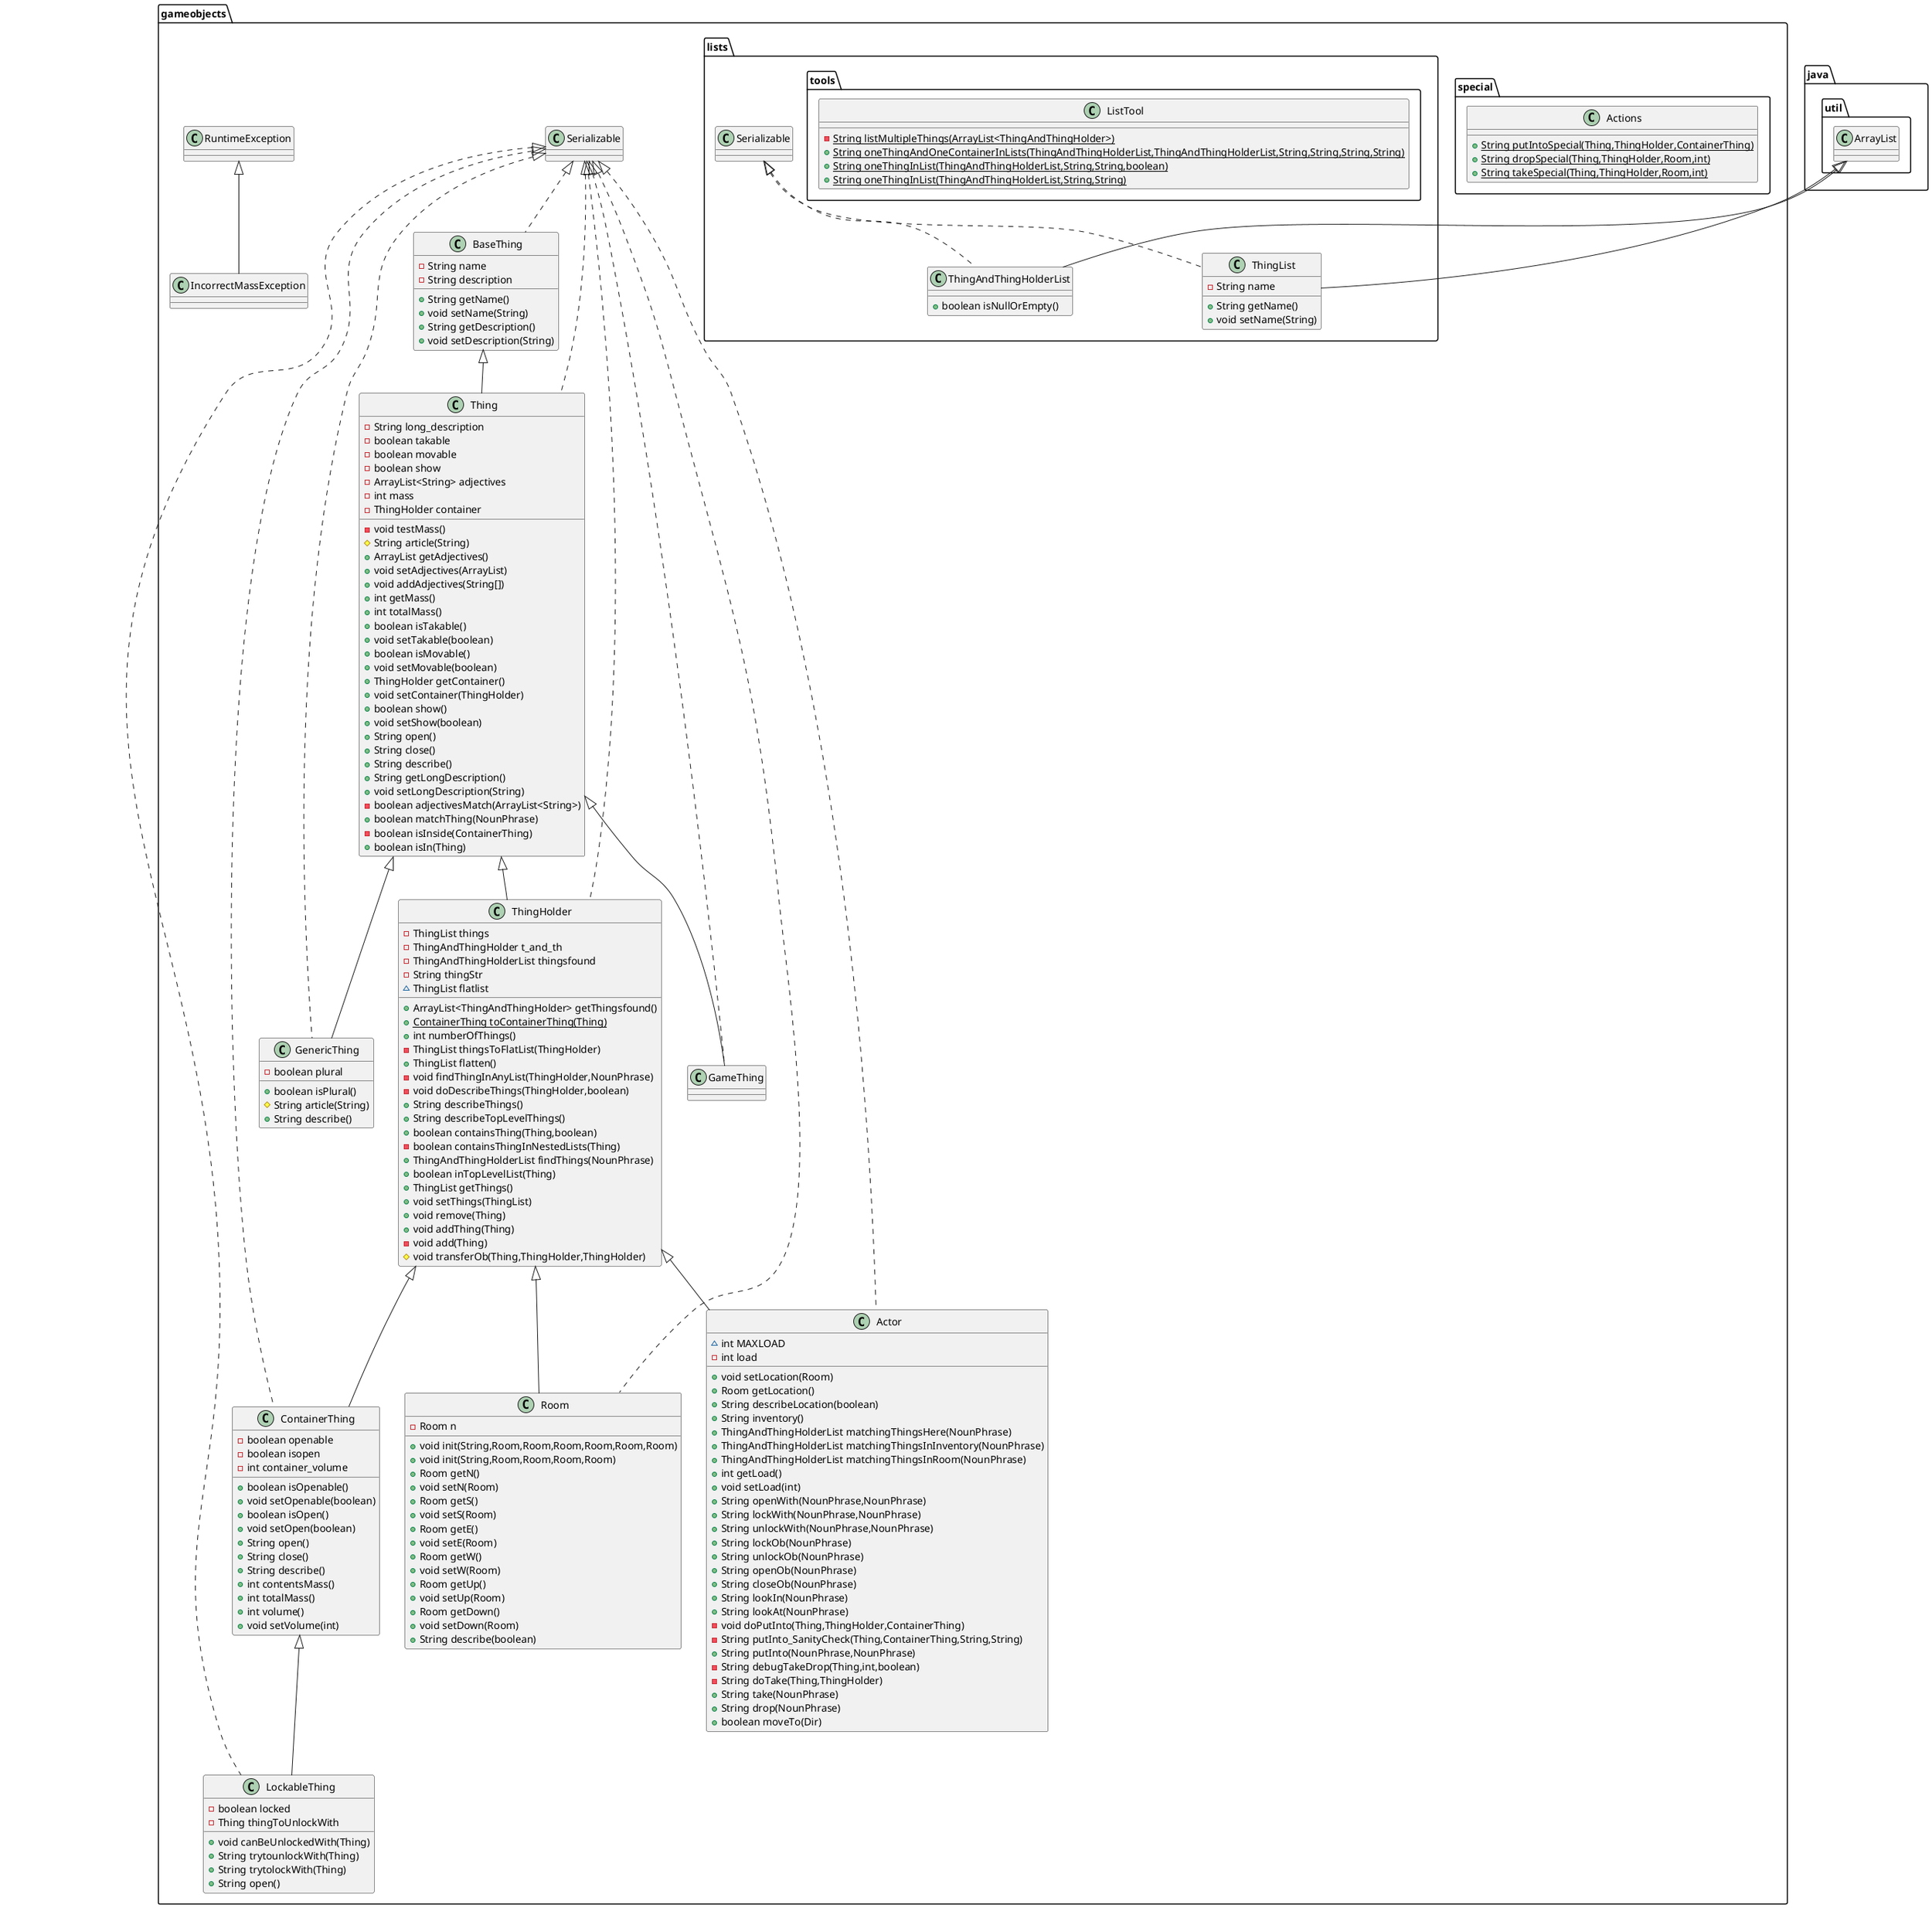 @startuml
class gameobjects.Room {
- Room n
+ void init(String,Room,Room,Room,Room,Room,Room)
+ void init(String,Room,Room,Room,Room)
+ Room getN()
+ void setN(Room)
+ Room getS()
+ void setS(Room)
+ Room getE()
+ void setE(Room)
+ Room getW()
+ void setW(Room)
+ Room getUp()
+ void setUp(Room)
+ Room getDown()
+ void setDown(Room)
+ String describe(boolean)
}
class gameobjects.Thing {
- String long_description
- boolean takable
- boolean movable
- boolean show
- ArrayList<String> adjectives
- int mass
- ThingHolder container
- void testMass()
# String article(String)
+ ArrayList getAdjectives()
+ void setAdjectives(ArrayList)
+ void addAdjectives(String[])
+ int getMass()
+ int totalMass()
+ boolean isTakable()
+ void setTakable(boolean)
+ boolean isMovable()
+ void setMovable(boolean)
+ ThingHolder getContainer()
+ void setContainer(ThingHolder)
+ boolean show()
+ void setShow(boolean)
+ String open()
+ String close()
+ String describe()
+ String getLongDescription()
+ void setLongDescription(String)
- boolean adjectivesMatch(ArrayList<String>)
+ boolean matchThing(NounPhrase)
- boolean isInside(ContainerThing)
+ boolean isIn(Thing)
}
class gameobjects.IncorrectMassException {
}
class gameobjects.GenericThing {
- boolean plural
+ boolean isPlural()
# String article(String)
+ String describe()
}
class gameobjects.special.Actions {
+ {static} String putIntoSpecial(Thing,ThingHolder,ContainerThing)
+ {static} String dropSpecial(Thing,ThingHolder,Room,int)
+ {static} String takeSpecial(Thing,ThingHolder,Room,int)
}
class gameobjects.LockableThing {
- boolean locked
- Thing thingToUnlockWith
+ void canBeUnlockedWith(Thing)
+ String trytounlockWith(Thing)
+ String trytolockWith(Thing)
+ String open()
}
class gameobjects.GameThing {
}
class gameobjects.lists.ThingAndThingHolderList {
+ boolean isNullOrEmpty()
}
class gameobjects.lists.tools.ListTool {
- {static} String listMultipleThings(ArrayList<ThingAndThingHolder>)
+ {static} String oneThingAndOneContainerInLists(ThingAndThingHolderList,ThingAndThingHolderList,String,String,String,String)
+ {static} String oneThingInList(ThingAndThingHolderList,String,String,boolean)
+ {static} String oneThingInList(ThingAndThingHolderList,String,String)
}
class gameobjects.Actor {
~ int MAXLOAD
- int load
+ void setLocation(Room)
+ Room getLocation()
+ String describeLocation(boolean)
+ String inventory()
+ ThingAndThingHolderList matchingThingsHere(NounPhrase)
+ ThingAndThingHolderList matchingThingsInInventory(NounPhrase)
+ ThingAndThingHolderList matchingThingsInRoom(NounPhrase)
+ int getLoad()
+ void setLoad(int)
+ String openWith(NounPhrase,NounPhrase)
+ String lockWith(NounPhrase,NounPhrase)
+ String unlockWith(NounPhrase,NounPhrase)
+ String lockOb(NounPhrase)
+ String unlockOb(NounPhrase)
+ String openOb(NounPhrase)
+ String closeOb(NounPhrase)
+ String lookIn(NounPhrase)
+ String lookAt(NounPhrase)
- void doPutInto(Thing,ThingHolder,ContainerThing)
- String putInto_SanityCheck(Thing,ContainerThing,String,String)
+ String putInto(NounPhrase,NounPhrase)
- String debugTakeDrop(Thing,int,boolean)
- String doTake(Thing,ThingHolder)
+ String take(NounPhrase)
+ String drop(NounPhrase)
+ boolean moveTo(Dir)
}
class gameobjects.BaseThing {
- String name
- String description
+ String getName()
+ void setName(String)
+ String getDescription()
+ void setDescription(String)
}
class gameobjects.ContainerThing {
- boolean openable
- boolean isopen
- int container_volume
+ boolean isOpenable()
+ void setOpenable(boolean)
+ boolean isOpen()
+ void setOpen(boolean)
+ String open()
+ String close()
+ String describe()
+ int contentsMass()
+ int totalMass()
+ int volume()
+ void setVolume(int)
}
class gameobjects.ThingHolder {
- ThingList things
- ThingAndThingHolder t_and_th
- ThingAndThingHolderList thingsfound
- String thingStr
~ ThingList flatlist
+ ArrayList<ThingAndThingHolder> getThingsfound()
+ {static} ContainerThing toContainerThing(Thing)
+ int numberOfThings()
- ThingList thingsToFlatList(ThingHolder)
+ ThingList flatten()
- void findThingInAnyList(ThingHolder,NounPhrase)
- void doDescribeThings(ThingHolder,boolean)
+ String describeThings()
+ String describeTopLevelThings()
+ boolean containsThing(Thing,boolean)
- boolean containsThingInNestedLists(Thing)
+ ThingAndThingHolderList findThings(NounPhrase)
+ boolean inTopLevelList(Thing)
+ ThingList getThings()
+ void setThings(ThingList)
+ void remove(Thing)
+ void addThing(Thing)
- void add(Thing)
# void transferOb(Thing,ThingHolder,ThingHolder)
}
class gameobjects.lists.ThingList {
- String name
+ String getName()
+ void setName(String)
}


gameobjects.Serializable <|.. gameobjects.Room
gameobjects.ThingHolder <|-- gameobjects.Room
gameobjects.Serializable <|.. gameobjects.Thing
gameobjects.BaseThing <|-- gameobjects.Thing
gameobjects.RuntimeException <|-- gameobjects.IncorrectMassException
gameobjects.Serializable <|.. gameobjects.GenericThing
gameobjects.Thing <|-- gameobjects.GenericThing
gameobjects.Serializable <|.. gameobjects.LockableThing
gameobjects.ContainerThing <|-- gameobjects.LockableThing
gameobjects.Serializable <|.. gameobjects.GameThing
gameobjects.Thing <|-- gameobjects.GameThing
gameobjects.lists.Serializable <|.. gameobjects.lists.ThingAndThingHolderList
java.util.ArrayList <|-- gameobjects.lists.ThingAndThingHolderList
gameobjects.Serializable <|.. gameobjects.Actor
gameobjects.ThingHolder <|-- gameobjects.Actor
gameobjects.Serializable <|.. gameobjects.BaseThing
gameobjects.Serializable <|.. gameobjects.ContainerThing
gameobjects.ThingHolder <|-- gameobjects.ContainerThing
gameobjects.Serializable <|.. gameobjects.ThingHolder
gameobjects.Thing <|-- gameobjects.ThingHolder
gameobjects.lists.Serializable <|.. gameobjects.lists.ThingList
java.util.ArrayList <|-- gameobjects.lists.ThingList
@enduml